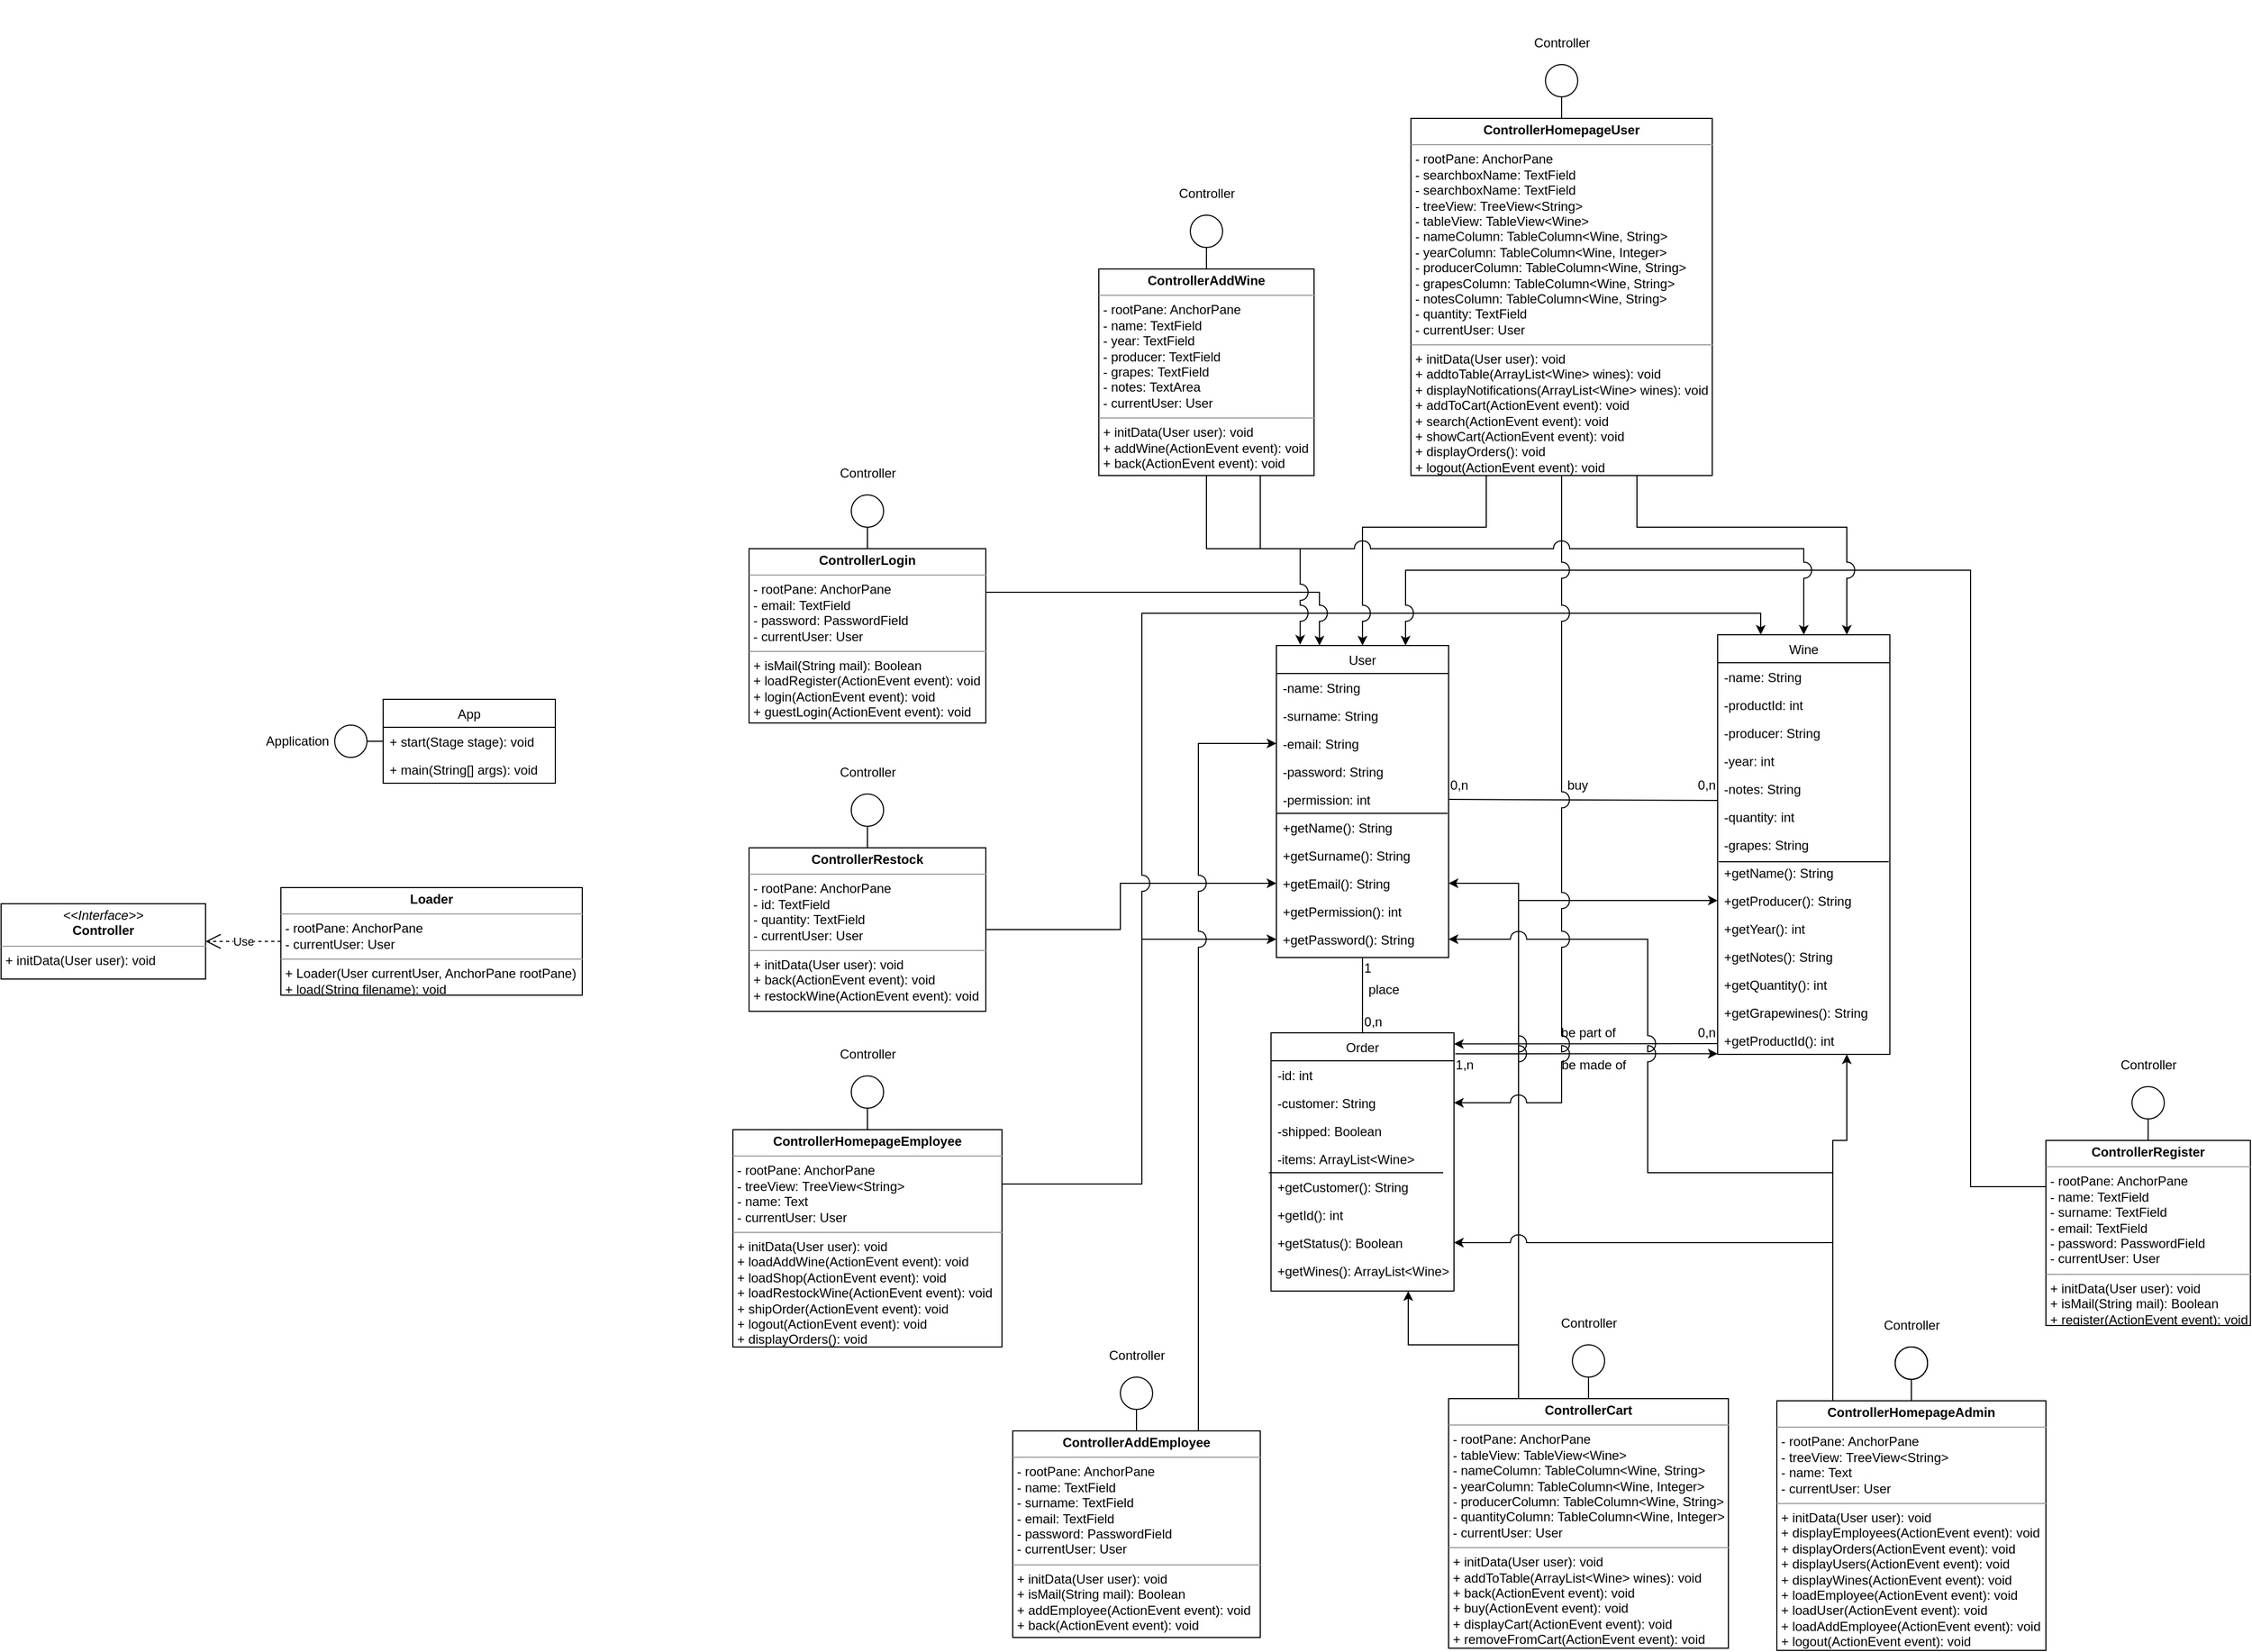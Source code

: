 <mxfile version="14.0.1" type="github">
  <diagram id="dejC8xX66NXGGqEdCbtm" name="Page-1">
    <mxGraphModel dx="2723" dy="3542" grid="1" gridSize="10" guides="1" tooltips="1" connect="1" arrows="1" fold="1" page="1" pageScale="1" pageWidth="850" pageHeight="1100" background="none" math="0" shadow="0">
      <root>
        <mxCell id="0" />
        <mxCell id="1" parent="0" />
        <mxCell id="jC_Wdxe36F_O-iLtIrg6-4" value="&lt;p style=&quot;margin: 0px ; margin-top: 4px ; text-align: center&quot;&gt;&lt;i&gt;&amp;lt;&amp;lt;Interface&amp;gt;&amp;gt;&lt;/i&gt;&lt;br&gt;&lt;b&gt;Controller&lt;/b&gt;&lt;/p&gt;&lt;hr size=&quot;1&quot;&gt;&lt;p style=&quot;margin: 0px ; margin-left: 4px&quot;&gt;+ initData&lt;span&gt;(User user): void&lt;/span&gt;&lt;/p&gt;" style="verticalAlign=top;align=left;overflow=fill;fontSize=12;fontFamily=Helvetica;html=1;" parent="1" vertex="1">
          <mxGeometry x="430" y="-1220" width="190" height="70" as="geometry" />
        </mxCell>
        <mxCell id="jC_Wdxe36F_O-iLtIrg6-29" value="&lt;p style=&quot;margin: 0px ; margin-top: 4px ; text-align: center&quot;&gt;&lt;b&gt;Loader&lt;/b&gt;&lt;/p&gt;&lt;hr size=&quot;1&quot;&gt;&lt;p style=&quot;margin: 0px ; margin-left: 4px&quot;&gt;- rootPane: AnchorPane&lt;/p&gt;&lt;p style=&quot;margin: 0px ; margin-left: 4px&quot;&gt;- currentUser: User&lt;/p&gt;&lt;hr size=&quot;1&quot;&gt;&lt;p style=&quot;margin: 0px ; margin-left: 4px&quot;&gt;+ Loader(User currentUser, AnchorPane rootPane)&lt;/p&gt;&lt;p style=&quot;margin: 0px ; margin-left: 4px&quot;&gt;+ load(String filename): void&lt;/p&gt;" style="verticalAlign=top;align=left;overflow=fill;fontSize=12;fontFamily=Helvetica;html=1;" parent="1" vertex="1">
          <mxGeometry x="690" y="-1235" width="280" height="100" as="geometry" />
        </mxCell>
        <mxCell id="BZukZKPMYofZ3oWbsd-u-14" value="Use" style="endArrow=open;endSize=12;dashed=1;html=1;entryX=1;entryY=0.5;entryDx=0;entryDy=0;exitX=0;exitY=0.5;exitDx=0;exitDy=0;" parent="1" source="jC_Wdxe36F_O-iLtIrg6-29" target="jC_Wdxe36F_O-iLtIrg6-4" edge="1">
          <mxGeometry width="160" relative="1" as="geometry">
            <mxPoint x="740" y="-480.42" as="sourcePoint" />
            <mxPoint x="900" y="-480.42" as="targetPoint" />
          </mxGeometry>
        </mxCell>
        <mxCell id="wKeTZpyMlNqquont4m5I-223" value="" style="group" parent="1" vertex="1" connectable="0">
          <mxGeometry x="2080" y="-838" width="250" height="312" as="geometry" />
        </mxCell>
        <mxCell id="wKeTZpyMlNqquont4m5I-213" value="&lt;p style=&quot;margin: 0px ; margin-top: 4px ; text-align: center&quot;&gt;&lt;b&gt;ControllerHomepageAdmin&lt;/b&gt;&lt;/p&gt;&lt;hr size=&quot;1&quot;&gt;&lt;p style=&quot;margin: 0px 0px 0px 4px&quot;&gt;- rootPane: AnchorPane&lt;/p&gt;&lt;p style=&quot;margin: 0px 0px 0px 4px&quot;&gt;- treeView: TreeView&amp;lt;String&amp;gt;&lt;/p&gt;&lt;p style=&quot;margin: 0px 0px 0px 4px&quot;&gt;- name: Text&lt;/p&gt;&lt;p style=&quot;margin: 0px 0px 0px 4px&quot;&gt;- currentUser: User&lt;/p&gt;&lt;hr size=&quot;1&quot;&gt;&lt;p style=&quot;margin: 0px ; margin-left: 4px&quot;&gt;+ initData(User user): void&lt;/p&gt;&lt;p style=&quot;margin: 0px ; margin-left: 4px&quot;&gt;+ displayEmployees(ActionEvent event): void&lt;/p&gt;&lt;p style=&quot;margin: 0px ; margin-left: 4px&quot;&gt;+ displayOrders(ActionEvent event): void&lt;/p&gt;&lt;p style=&quot;margin: 0px ; margin-left: 4px&quot;&gt;+ displayUsers(ActionEvent event): void&lt;/p&gt;&lt;p style=&quot;margin: 0px ; margin-left: 4px&quot;&gt;+ displayWines(ActionEvent event): void&lt;/p&gt;&lt;p style=&quot;margin: 0px ; margin-left: 4px&quot;&gt;+ loadEmployee(ActionEvent event): void&lt;/p&gt;&lt;p style=&quot;margin: 0px ; margin-left: 4px&quot;&gt;+ loadUser(ActionEvent event): void&lt;/p&gt;&lt;p style=&quot;margin: 0px ; margin-left: 4px&quot;&gt;+ loadAddEmployee(ActionEvent event): void&lt;/p&gt;&lt;p style=&quot;margin: 0px ; margin-left: 4px&quot;&gt;+ logout(ActionEvent event): void&lt;/p&gt;" style="verticalAlign=top;align=left;overflow=fill;fontSize=12;fontFamily=Helvetica;html=1;" parent="wKeTZpyMlNqquont4m5I-223" vertex="1">
          <mxGeometry y="80" width="250" height="232" as="geometry" />
        </mxCell>
        <mxCell id="wKeTZpyMlNqquont4m5I-222" value="" style="group" parent="wKeTZpyMlNqquont4m5I-223" vertex="1" connectable="0">
          <mxGeometry x="90" width="70" height="80" as="geometry" />
        </mxCell>
        <mxCell id="wKeTZpyMlNqquont4m5I-195" value="Controller" style="text;html=1;align=center;verticalAlign=middle;resizable=0;points=[];autosize=1;" parent="wKeTZpyMlNqquont4m5I-222" vertex="1">
          <mxGeometry width="70" height="20" as="geometry" />
        </mxCell>
        <mxCell id="wKeTZpyMlNqquont4m5I-159" value="" style="ellipse;fillColor=#ffffff;strokeColor=#000000;rotation=90;" parent="wKeTZpyMlNqquont4m5I-222" vertex="1">
          <mxGeometry x="20" y="30" width="30" height="30" as="geometry" />
        </mxCell>
        <mxCell id="wKeTZpyMlNqquont4m5I-216" value="" style="endArrow=none;html=1;entryX=0.5;entryY=0;entryDx=0;entryDy=0;" parent="wKeTZpyMlNqquont4m5I-222" edge="1">
          <mxGeometry x="36.71" y="-50" width="50" height="50" as="geometry">
            <mxPoint x="35.0" y="50" as="sourcePoint" />
            <mxPoint x="35.0" y="80" as="targetPoint" />
          </mxGeometry>
        </mxCell>
        <mxCell id="wKeTZpyMlNqquont4m5I-217" value="" style="ellipse;fillColor=#ffffff;strokeColor=#000000;rotation=90;" parent="wKeTZpyMlNqquont4m5I-222" vertex="1">
          <mxGeometry x="20" y="30" width="30" height="30" as="geometry" />
        </mxCell>
        <mxCell id="wKeTZpyMlNqquont4m5I-218" value="" style="endArrow=none;html=1;entryX=0.5;entryY=0;entryDx=0;entryDy=0;" parent="wKeTZpyMlNqquont4m5I-222" edge="1">
          <mxGeometry x="36.71" y="-50" width="50" height="50" as="geometry">
            <mxPoint x="35.0" y="50" as="sourcePoint" />
            <mxPoint x="35.0" y="80" as="targetPoint" />
          </mxGeometry>
        </mxCell>
        <mxCell id="wKeTZpyMlNqquont4m5I-219" value="" style="ellipse;fillColor=#ffffff;strokeColor=#000000;rotation=90;" parent="wKeTZpyMlNqquont4m5I-222" vertex="1">
          <mxGeometry x="20" y="30" width="30" height="30" as="geometry" />
        </mxCell>
        <mxCell id="wKeTZpyMlNqquont4m5I-220" value="" style="endArrow=none;html=1;entryX=0.5;entryY=0;entryDx=0;entryDy=0;" parent="wKeTZpyMlNqquont4m5I-222" edge="1">
          <mxGeometry x="36.71" y="-50" width="50" height="50" as="geometry">
            <mxPoint x="35.0" y="50" as="sourcePoint" />
            <mxPoint x="35.0" y="80" as="targetPoint" />
          </mxGeometry>
        </mxCell>
        <mxCell id="wKeTZpyMlNqquont4m5I-221" value="" style="ellipse;fillColor=#ffffff;strokeColor=#000000;rotation=90;" parent="wKeTZpyMlNqquont4m5I-222" vertex="1">
          <mxGeometry x="20" y="30" width="30" height="30" as="geometry" />
        </mxCell>
        <mxCell id="wKeTZpyMlNqquont4m5I-230" value="" style="group" parent="1" vertex="1" connectable="0">
          <mxGeometry x="1450" y="-1890" width="200" height="272" as="geometry" />
        </mxCell>
        <mxCell id="wKeTZpyMlNqquont4m5I-162" value="" style="group" parent="wKeTZpyMlNqquont4m5I-230" vertex="1" connectable="0">
          <mxGeometry y="30" width="200" height="242" as="geometry" />
        </mxCell>
        <mxCell id="jC_Wdxe36F_O-iLtIrg6-13" value="&lt;p style=&quot;margin: 0px ; margin-top: 4px ; text-align: center&quot;&gt;&lt;b&gt;ControllerAddWine&lt;/b&gt;&lt;/p&gt;&lt;hr size=&quot;1&quot;&gt;&lt;p style=&quot;margin: 0px ; margin-left: 4px&quot;&gt;- rootPane: AnchorPane&lt;/p&gt;&lt;p style=&quot;margin: 0px ; margin-left: 4px&quot;&gt;- name: TextField&lt;/p&gt;&lt;p style=&quot;margin: 0px ; margin-left: 4px&quot;&gt;- year: TextField&lt;/p&gt;&lt;p style=&quot;margin: 0px ; margin-left: 4px&quot;&gt;- producer: TextField&lt;/p&gt;&lt;p style=&quot;margin: 0px ; margin-left: 4px&quot;&gt;- grapes: TextField&lt;/p&gt;&lt;p style=&quot;margin: 0px ; margin-left: 4px&quot;&gt;- notes: TextArea&lt;/p&gt;&lt;p style=&quot;margin: 0px ; margin-left: 4px&quot;&gt;- currentUser: User&lt;/p&gt;&lt;hr size=&quot;1&quot;&gt;&lt;p style=&quot;margin: 0px ; margin-left: 4px&quot;&gt;+ initData(User user): void&lt;/p&gt;&lt;p style=&quot;margin: 0px ; margin-left: 4px&quot;&gt;+ addWine(ActionEvent event): void&lt;/p&gt;&lt;p style=&quot;margin: 0px ; margin-left: 4px&quot;&gt;+ back(ActionEvent event): void&lt;/p&gt;" style="verticalAlign=top;align=left;overflow=fill;fontSize=12;fontFamily=Helvetica;html=1;" parent="wKeTZpyMlNqquont4m5I-162" vertex="1">
          <mxGeometry y="50" width="200" height="192" as="geometry" />
        </mxCell>
        <mxCell id="wKeTZpyMlNqquont4m5I-224" value="" style="group" parent="wKeTZpyMlNqquont4m5I-162" vertex="1" connectable="0">
          <mxGeometry x="85" y="-1.776e-15" width="50" height="50" as="geometry" />
        </mxCell>
        <mxCell id="wKeTZpyMlNqquont4m5I-160" value="" style="endArrow=none;html=1;entryX=0.5;entryY=0;entryDx=0;entryDy=0;" parent="wKeTZpyMlNqquont4m5I-224" edge="1">
          <mxGeometry x="1.71" y="-70" width="50" height="50" as="geometry">
            <mxPoint x="15" y="30" as="sourcePoint" />
            <mxPoint x="15" y="50" as="targetPoint" />
          </mxGeometry>
        </mxCell>
        <mxCell id="wKeTZpyMlNqquont4m5I-161" value="" style="ellipse;fillColor=#ffffff;strokeColor=#000000;rotation=90;" parent="wKeTZpyMlNqquont4m5I-224" vertex="1">
          <mxGeometry y="1.776e-15" width="30" height="30" as="geometry" />
        </mxCell>
        <mxCell id="wKeTZpyMlNqquont4m5I-194" value="Controller" style="text;html=1;align=center;verticalAlign=middle;resizable=0;points=[];autosize=1;" parent="wKeTZpyMlNqquont4m5I-230" vertex="1">
          <mxGeometry x="65" width="70" height="20" as="geometry" />
        </mxCell>
        <mxCell id="wKeTZpyMlNqquont4m5I-243" value="" style="group" parent="1" vertex="1" connectable="0">
          <mxGeometry x="1370" y="-810" width="230" height="272" as="geometry" />
        </mxCell>
        <mxCell id="wKeTZpyMlNqquont4m5I-164" value="" style="group" parent="wKeTZpyMlNqquont4m5I-243" vertex="1" connectable="0">
          <mxGeometry y="30" width="230" height="242" as="geometry" />
        </mxCell>
        <mxCell id="jC_Wdxe36F_O-iLtIrg6-10" value="&lt;p style=&quot;margin: 0px ; margin-top: 4px ; text-align: center&quot;&gt;&lt;b&gt;ControllerAddEmployee&lt;/b&gt;&lt;/p&gt;&lt;hr size=&quot;1&quot;&gt;&lt;p style=&quot;margin: 0px ; margin-left: 4px&quot;&gt;- rootPane: AnchorPane&lt;/p&gt;&lt;p style=&quot;margin: 0px ; margin-left: 4px&quot;&gt;- name: TextField&lt;/p&gt;&lt;p style=&quot;margin: 0px ; margin-left: 4px&quot;&gt;- surname: TextField&lt;br&gt;&lt;/p&gt;&lt;p style=&quot;margin: 0px ; margin-left: 4px&quot;&gt;- email: TextField&lt;br&gt;&lt;/p&gt;&lt;p style=&quot;margin: 0px ; margin-left: 4px&quot;&gt;- password: PasswordField&lt;br&gt;&lt;/p&gt;&lt;p style=&quot;margin: 0px ; margin-left: 4px&quot;&gt;- currentUser: User&lt;/p&gt;&lt;hr size=&quot;1&quot;&gt;&lt;p style=&quot;margin: 0px ; margin-left: 4px&quot;&gt;+ initData(User user): void&lt;/p&gt;&lt;p style=&quot;margin: 0px ; margin-left: 4px&quot;&gt;+ isMail(String mail): Boolean&lt;/p&gt;&lt;p style=&quot;margin: 0px ; margin-left: 4px&quot;&gt;+ addEmployee(ActionEvent event): void&lt;/p&gt;&lt;p style=&quot;margin: 0px ; margin-left: 4px&quot;&gt;+ back(ActionEvent event): void&lt;/p&gt;&lt;p style=&quot;margin: 0px ; margin-left: 4px&quot;&gt;&lt;br&gt;&lt;/p&gt;&lt;p style=&quot;margin: 0px ; margin-left: 4px&quot;&gt;&lt;br&gt;&lt;/p&gt;" style="verticalAlign=top;align=left;overflow=fill;fontSize=12;fontFamily=Helvetica;html=1;" parent="wKeTZpyMlNqquont4m5I-164" vertex="1">
          <mxGeometry y="50" width="230" height="192" as="geometry" />
        </mxCell>
        <mxCell id="wKeTZpyMlNqquont4m5I-242" value="" style="group" parent="wKeTZpyMlNqquont4m5I-164" vertex="1" connectable="0">
          <mxGeometry x="100" y="-1.776e-15" width="30" height="30" as="geometry" />
        </mxCell>
        <mxCell id="wKeTZpyMlNqquont4m5I-142" value="" style="endArrow=none;html=1;entryX=0.5;entryY=0;entryDx=0;entryDy=0;" parent="wKeTZpyMlNqquont4m5I-242" target="jC_Wdxe36F_O-iLtIrg6-10" edge="1">
          <mxGeometry x="2" y="-67" width="50" height="50" as="geometry">
            <mxPoint x="15" y="23" as="sourcePoint" />
            <mxPoint x="13" y="48" as="targetPoint" />
          </mxGeometry>
        </mxCell>
        <mxCell id="wKeTZpyMlNqquont4m5I-146" value="" style="ellipse;fillColor=#ffffff;strokeColor=#000000;rotation=90;" parent="wKeTZpyMlNqquont4m5I-242" vertex="1">
          <mxGeometry y="1.776e-15" width="30" height="30" as="geometry" />
        </mxCell>
        <mxCell id="wKeTZpyMlNqquont4m5I-193" value="Controller" style="text;html=1;align=center;verticalAlign=middle;resizable=0;points=[];autosize=1;" parent="wKeTZpyMlNqquont4m5I-243" vertex="1">
          <mxGeometry x="80" width="70" height="20" as="geometry" />
        </mxCell>
        <mxCell id="wKeTZpyMlNqquont4m5I-244" value="" style="group" parent="1" vertex="1" connectable="0">
          <mxGeometry x="1820" y="-2060" width="280" height="442" as="geometry" />
        </mxCell>
        <mxCell id="wKeTZpyMlNqquont4m5I-258" value="" style="group" parent="wKeTZpyMlNqquont4m5I-244" vertex="1" connectable="0">
          <mxGeometry x="-80" y="30" width="280" height="412" as="geometry" />
        </mxCell>
        <mxCell id="wKeTZpyMlNqquont4m5I-249" value="&lt;p style=&quot;margin: 0px ; margin-top: 4px ; text-align: center&quot;&gt;&lt;b&gt;ControllerHomepageUser&lt;/b&gt;&lt;/p&gt;&lt;hr size=&quot;1&quot;&gt;&lt;p style=&quot;margin: 0px ; margin-left: 4px&quot;&gt;- rootPane: AnchorPane&lt;/p&gt;&lt;p style=&quot;margin: 0px ; margin-left: 4px&quot;&gt;- searchboxName: TextField&lt;/p&gt;&lt;p style=&quot;margin: 0px ; margin-left: 4px&quot;&gt;- searchboxName: TextField&lt;/p&gt;&lt;p style=&quot;margin: 0px ; margin-left: 4px&quot;&gt;- treeView: TreeView&amp;lt;String&amp;gt;&lt;/p&gt;&lt;p style=&quot;margin: 0px ; margin-left: 4px&quot;&gt;- tableView: TableView&amp;lt;Wine&amp;gt;&lt;/p&gt;&lt;p style=&quot;margin: 0px ; margin-left: 4px&quot;&gt;- nameColumn: TableColumn&amp;lt;Wine, String&amp;gt;&lt;/p&gt;&lt;p style=&quot;margin: 0px ; margin-left: 4px&quot;&gt;- yearColumn: TableColumn&amp;lt;Wine, Integer&amp;gt;&lt;/p&gt;&lt;p style=&quot;margin: 0px ; margin-left: 4px&quot;&gt;- producerColumn: TableColumn&amp;lt;Wine, String&amp;gt;&lt;/p&gt;&lt;p style=&quot;margin: 0px ; margin-left: 4px&quot;&gt;- grapesColumn: TableColumn&amp;lt;Wine, String&amp;gt;&lt;/p&gt;&lt;p style=&quot;margin: 0px ; margin-left: 4px&quot;&gt;- notesColumn: TableColumn&amp;lt;Wine, String&amp;gt;&lt;/p&gt;&lt;p style=&quot;margin: 0px ; margin-left: 4px&quot;&gt;- quantity: TextField&lt;/p&gt;&lt;p style=&quot;margin: 0px ; margin-left: 4px&quot;&gt;- currentUser: User&lt;/p&gt;&lt;hr size=&quot;1&quot;&gt;&lt;p style=&quot;margin: 0px ; margin-left: 4px&quot;&gt;+ initData(User user): void&lt;/p&gt;&lt;p style=&quot;margin: 0px ; margin-left: 4px&quot;&gt;+ addtoTable(ArrayList&amp;lt;Wine&amp;gt; wines): void&lt;/p&gt;&lt;p style=&quot;margin: 0px ; margin-left: 4px&quot;&gt;+ displayNotifications(ArrayList&amp;lt;Wine&amp;gt; wines): void&lt;/p&gt;&lt;p style=&quot;margin: 0px ; margin-left: 4px&quot;&gt;+ addToCart(ActionEvent event): void&lt;/p&gt;&lt;p style=&quot;margin: 0px ; margin-left: 4px&quot;&gt;+ search(ActionEvent event): void&lt;/p&gt;&lt;p style=&quot;margin: 0px ; margin-left: 4px&quot;&gt;+ showCart(ActionEvent event): void&lt;/p&gt;&lt;p style=&quot;margin: 0px ; margin-left: 4px&quot;&gt;+ displayOrders(): void&lt;/p&gt;&lt;p style=&quot;margin: 0px ; margin-left: 4px&quot;&gt;+ logout(ActionEvent event): void&lt;/p&gt;" style="verticalAlign=top;align=left;overflow=fill;fontSize=12;fontFamily=Helvetica;html=1;" parent="wKeTZpyMlNqquont4m5I-258" vertex="1">
          <mxGeometry y="80" width="280" height="332" as="geometry" />
        </mxCell>
        <mxCell id="wKeTZpyMlNqquont4m5I-250" value="" style="endArrow=none;html=1;entryX=0.5;entryY=0;entryDx=0;entryDy=0;" parent="wKeTZpyMlNqquont4m5I-258" edge="1">
          <mxGeometry x="117" y="-57" width="50" height="50" as="geometry">
            <mxPoint x="140" y="50" as="sourcePoint" />
            <mxPoint x="140" y="80" as="targetPoint" />
          </mxGeometry>
        </mxCell>
        <mxCell id="wKeTZpyMlNqquont4m5I-251" value="" style="ellipse;fillColor=#ffffff;strokeColor=#000000;rotation=90;" parent="wKeTZpyMlNqquont4m5I-258" vertex="1">
          <mxGeometry x="125" y="30" width="30" height="30" as="geometry" />
        </mxCell>
        <mxCell id="wKeTZpyMlNqquont4m5I-256" value="Controller" style="text;html=1;align=center;verticalAlign=middle;resizable=0;points=[];autosize=1;" parent="wKeTZpyMlNqquont4m5I-258" vertex="1">
          <mxGeometry x="105" width="70" height="20" as="geometry" />
        </mxCell>
        <mxCell id="wKeTZpyMlNqquont4m5I-260" value="" style="group" parent="1" vertex="1" connectable="0">
          <mxGeometry x="2330" y="-1080" width="190" height="252" as="geometry" />
        </mxCell>
        <mxCell id="wKeTZpyMlNqquont4m5I-179" value="" style="group" parent="wKeTZpyMlNqquont4m5I-260" vertex="1" connectable="0">
          <mxGeometry y="30" width="190" height="222" as="geometry" />
        </mxCell>
        <mxCell id="jC_Wdxe36F_O-iLtIrg6-20" value="&lt;p style=&quot;margin: 0px ; margin-top: 4px ; text-align: center&quot;&gt;&lt;b&gt;ControllerRegister&lt;/b&gt;&lt;/p&gt;&lt;hr size=&quot;1&quot;&gt;&lt;p style=&quot;margin: 0px ; margin-left: 4px&quot;&gt;- rootPane: AnchorPane&lt;/p&gt;&lt;p style=&quot;margin: 0px 0px 0px 4px&quot;&gt;- name: TextField&lt;/p&gt;&lt;p style=&quot;margin: 0px 0px 0px 4px&quot;&gt;- surname: TextField&lt;br&gt;&lt;/p&gt;&lt;p style=&quot;margin: 0px 0px 0px 4px&quot;&gt;- email: TextField&lt;br&gt;&lt;/p&gt;&lt;p style=&quot;margin: 0px 0px 0px 4px&quot;&gt;- password: PasswordField&lt;/p&gt;&lt;p style=&quot;margin: 0px ; margin-left: 4px&quot;&gt;- currentUser: User&lt;/p&gt;&lt;hr size=&quot;1&quot;&gt;&lt;p style=&quot;margin: 0px ; margin-left: 4px&quot;&gt;+ initData(User user): void&lt;/p&gt;&lt;p style=&quot;margin: 0px ; margin-left: 4px&quot;&gt;+ isMail(String mail): Boolean&lt;/p&gt;&lt;p style=&quot;margin: 0px ; margin-left: 4px&quot;&gt;+ register(ActionEvent event): void&lt;/p&gt;" style="verticalAlign=top;align=left;overflow=fill;fontSize=12;fontFamily=Helvetica;html=1;" parent="wKeTZpyMlNqquont4m5I-179" vertex="1">
          <mxGeometry y="50" width="190" height="172" as="geometry" />
        </mxCell>
        <mxCell id="wKeTZpyMlNqquont4m5I-149" value="" style="endArrow=none;html=1;entryX=0.5;entryY=0;entryDx=0;entryDy=0;" parent="wKeTZpyMlNqquont4m5I-179" target="jC_Wdxe36F_O-iLtIrg6-20" edge="1">
          <mxGeometry x="77" y="-80" width="50" height="50" as="geometry">
            <mxPoint x="95" y="30" as="sourcePoint" />
            <mxPoint x="90" y="37" as="targetPoint" />
          </mxGeometry>
        </mxCell>
        <mxCell id="wKeTZpyMlNqquont4m5I-150" value="" style="ellipse;fillColor=#ffffff;strokeColor=#000000;rotation=90;" parent="wKeTZpyMlNqquont4m5I-179" vertex="1">
          <mxGeometry x="80" width="30" height="30" as="geometry" />
        </mxCell>
        <mxCell id="wKeTZpyMlNqquont4m5I-190" value="Controller" style="text;html=1;align=center;verticalAlign=middle;resizable=0;points=[];autosize=1;" parent="wKeTZpyMlNqquont4m5I-260" vertex="1">
          <mxGeometry x="60" width="70" height="20" as="geometry" />
        </mxCell>
        <mxCell id="wKeTZpyMlNqquont4m5I-261" value="" style="group" parent="1" vertex="1" connectable="0">
          <mxGeometry x="1125" y="-1630" width="220" height="242" as="geometry" />
        </mxCell>
        <mxCell id="wKeTZpyMlNqquont4m5I-180" value="" style="group" parent="wKeTZpyMlNqquont4m5I-261" vertex="1" connectable="0">
          <mxGeometry y="30" width="220" height="212" as="geometry" />
        </mxCell>
        <mxCell id="jC_Wdxe36F_O-iLtIrg6-19" value="&lt;p style=&quot;margin: 0px ; margin-top: 4px ; text-align: center&quot;&gt;&lt;b&gt;ControllerLogin&lt;/b&gt;&lt;/p&gt;&lt;hr size=&quot;1&quot;&gt;&lt;p style=&quot;margin: 0px ; margin-left: 4px&quot;&gt;- rootPane: AnchorPane&lt;/p&gt;&lt;p style=&quot;margin: 0px ; margin-left: 4px&quot;&gt;- email: TextField&lt;/p&gt;&lt;p style=&quot;margin: 0px ; margin-left: 4px&quot;&gt;- password: PasswordField&lt;/p&gt;&lt;p style=&quot;margin: 0px ; margin-left: 4px&quot;&gt;- currentUser: User&lt;/p&gt;&lt;hr size=&quot;1&quot;&gt;&lt;p style=&quot;margin: 0px ; margin-left: 4px&quot;&gt;+ isMail(String mail): Boolean&lt;/p&gt;&lt;p style=&quot;margin: 0px ; margin-left: 4px&quot;&gt;+ loadRegister(ActionEvent event): void&lt;/p&gt;&lt;p style=&quot;margin: 0px ; margin-left: 4px&quot;&gt;+ login(ActionEvent event): void&lt;/p&gt;&lt;p style=&quot;margin: 0px ; margin-left: 4px&quot;&gt;+ guestLogin(ActionEvent event): void&lt;/p&gt;" style="verticalAlign=top;align=left;overflow=fill;fontSize=12;fontFamily=Helvetica;html=1;" parent="wKeTZpyMlNqquont4m5I-180" vertex="1">
          <mxGeometry y="50" width="220" height="162" as="geometry" />
        </mxCell>
        <mxCell id="wKeTZpyMlNqquont4m5I-151" value="" style="endArrow=none;html=1;entryX=0.5;entryY=0;entryDx=0;entryDy=0;" parent="wKeTZpyMlNqquont4m5I-180" target="jC_Wdxe36F_O-iLtIrg6-19" edge="1">
          <mxGeometry x="72" y="-90" width="50" height="50" as="geometry">
            <mxPoint x="110" y="30" as="sourcePoint" />
            <mxPoint x="90" y="40" as="targetPoint" />
          </mxGeometry>
        </mxCell>
        <mxCell id="wKeTZpyMlNqquont4m5I-152" value="" style="ellipse;fillColor=#ffffff;strokeColor=#000000;rotation=90;" parent="wKeTZpyMlNqquont4m5I-180" vertex="1">
          <mxGeometry x="95" width="30" height="30" as="geometry" />
        </mxCell>
        <mxCell id="wKeTZpyMlNqquont4m5I-191" value="Controller" style="text;html=1;align=center;verticalAlign=middle;resizable=0;points=[];autosize=1;" parent="wKeTZpyMlNqquont4m5I-261" vertex="1">
          <mxGeometry x="75" width="70" height="20" as="geometry" />
        </mxCell>
        <mxCell id="wKeTZpyMlNqquont4m5I-266" value="" style="group" parent="1" vertex="1" connectable="0">
          <mxGeometry x="1125" y="-1352" width="220" height="232" as="geometry" />
        </mxCell>
        <mxCell id="wKeTZpyMlNqquont4m5I-187" value="" style="group" parent="wKeTZpyMlNqquont4m5I-266" vertex="1" connectable="0">
          <mxGeometry y="30" width="220" height="202" as="geometry" />
        </mxCell>
        <mxCell id="jC_Wdxe36F_O-iLtIrg6-21" value="&lt;p style=&quot;margin: 0px ; margin-top: 4px ; text-align: center&quot;&gt;&lt;b&gt;ControllerRestock&lt;/b&gt;&lt;/p&gt;&lt;hr size=&quot;1&quot;&gt;&lt;p style=&quot;margin: 0px ; margin-left: 4px&quot;&gt;- rootPane: AnchorPane&lt;/p&gt;&lt;p style=&quot;margin: 0px ; margin-left: 4px&quot;&gt;- id: TextField&lt;/p&gt;&lt;p style=&quot;margin: 0px ; margin-left: 4px&quot;&gt;- quantity: TextField&lt;/p&gt;&lt;p style=&quot;margin: 0px ; margin-left: 4px&quot;&gt;- currentUser: User&lt;/p&gt;&lt;hr size=&quot;1&quot;&gt;&lt;p style=&quot;margin: 0px ; margin-left: 4px&quot;&gt;+ initData(User user): void&lt;/p&gt;&lt;p style=&quot;margin: 0px ; margin-left: 4px&quot;&gt;+ back(ActionEvent event): void&lt;/p&gt;&lt;p style=&quot;margin: 0px ; margin-left: 4px&quot;&gt;+ restockWine(ActionEvent event): void&lt;/p&gt;" style="verticalAlign=top;align=left;overflow=fill;fontSize=12;fontFamily=Helvetica;html=1;" parent="wKeTZpyMlNqquont4m5I-187" vertex="1">
          <mxGeometry y="50" width="220" height="152" as="geometry" />
        </mxCell>
        <mxCell id="wKeTZpyMlNqquont4m5I-155" value="" style="endArrow=none;html=1;entryX=0.5;entryY=0;entryDx=0;entryDy=0;" parent="wKeTZpyMlNqquont4m5I-187" target="jC_Wdxe36F_O-iLtIrg6-21" edge="1">
          <mxGeometry x="77" y="-110" width="50" height="50" as="geometry">
            <mxPoint x="110" y="30" as="sourcePoint" />
            <mxPoint x="110" y="40" as="targetPoint" />
          </mxGeometry>
        </mxCell>
        <mxCell id="wKeTZpyMlNqquont4m5I-156" value="" style="ellipse;fillColor=#ffffff;strokeColor=#000000;rotation=90;" parent="wKeTZpyMlNqquont4m5I-187" vertex="1">
          <mxGeometry x="95" width="30" height="30" as="geometry" />
        </mxCell>
        <mxCell id="wKeTZpyMlNqquont4m5I-263" value="Controller" style="text;html=1;align=center;verticalAlign=middle;resizable=0;points=[];autosize=1;" parent="wKeTZpyMlNqquont4m5I-266" vertex="1">
          <mxGeometry x="75" width="70" height="20" as="geometry" />
        </mxCell>
        <mxCell id="wKeTZpyMlNqquont4m5I-267" value="" style="group" parent="1" vertex="1" connectable="0">
          <mxGeometry x="1110" y="-1090" width="250" height="282" as="geometry" />
        </mxCell>
        <mxCell id="wKeTZpyMlNqquont4m5I-183" value="" style="group" parent="wKeTZpyMlNqquont4m5I-267" vertex="1" connectable="0">
          <mxGeometry y="30" width="250" height="252" as="geometry" />
        </mxCell>
        <mxCell id="jC_Wdxe36F_O-iLtIrg6-15" value="&lt;p style=&quot;margin: 0px ; margin-top: 4px ; text-align: center&quot;&gt;&lt;b&gt;ControllerHomepageEmployee&lt;/b&gt;&lt;/p&gt;&lt;hr size=&quot;1&quot;&gt;&lt;p style=&quot;margin: 0px ; margin-left: 4px&quot;&gt;- rootPane: AnchorPane&lt;/p&gt;&lt;p style=&quot;margin: 0px ; margin-left: 4px&quot;&gt;- treeView: TreeView&amp;lt;String&amp;gt;&lt;/p&gt;&lt;p style=&quot;margin: 0px ; margin-left: 4px&quot;&gt;- name: Text&lt;/p&gt;&lt;p style=&quot;margin: 0px ; margin-left: 4px&quot;&gt;- currentUser: User&lt;/p&gt;&lt;hr size=&quot;1&quot;&gt;&lt;p style=&quot;margin: 0px ; margin-left: 4px&quot;&gt;+ initData(User user): void&lt;/p&gt;&lt;p style=&quot;margin: 0px ; margin-left: 4px&quot;&gt;+ loadAddWine(ActionEvent event): void&lt;/p&gt;&lt;p style=&quot;margin: 0px ; margin-left: 4px&quot;&gt;+ loadShop(ActionEvent event): void&lt;/p&gt;&lt;p style=&quot;margin: 0px ; margin-left: 4px&quot;&gt;+ loadRestockWine(ActionEvent event): void&lt;/p&gt;&lt;p style=&quot;margin: 0px ; margin-left: 4px&quot;&gt;+ shipOrder(ActionEvent event): void&lt;/p&gt;&lt;p style=&quot;margin: 0px ; margin-left: 4px&quot;&gt;+ logout(ActionEvent event): void&lt;/p&gt;&lt;p style=&quot;margin: 0px ; margin-left: 4px&quot;&gt;+ displayOrders(): void&lt;/p&gt;&lt;p style=&quot;margin: 0px ; margin-left: 4px&quot;&gt;&lt;br&gt;&lt;/p&gt;" style="verticalAlign=top;align=left;overflow=fill;fontSize=12;fontFamily=Helvetica;html=1;" parent="wKeTZpyMlNqquont4m5I-183" vertex="1">
          <mxGeometry y="50" width="250" height="202" as="geometry" />
        </mxCell>
        <mxCell id="wKeTZpyMlNqquont4m5I-181" value="" style="endArrow=none;html=1;entryX=0.5;entryY=0;entryDx=0;entryDy=0;" parent="wKeTZpyMlNqquont4m5I-183" edge="1">
          <mxGeometry x="92" y="-100" width="50" height="50" as="geometry">
            <mxPoint x="125" y="30" as="sourcePoint" />
            <mxPoint x="125" y="50" as="targetPoint" />
          </mxGeometry>
        </mxCell>
        <mxCell id="wKeTZpyMlNqquont4m5I-182" value="" style="ellipse;fillColor=#ffffff;strokeColor=#000000;rotation=90;" parent="wKeTZpyMlNqquont4m5I-183" vertex="1">
          <mxGeometry x="110" width="30" height="30" as="geometry" />
        </mxCell>
        <mxCell id="wKeTZpyMlNqquont4m5I-262" value="Controller" style="text;html=1;align=center;verticalAlign=middle;resizable=0;points=[];autosize=1;" parent="wKeTZpyMlNqquont4m5I-267" vertex="1">
          <mxGeometry x="90" width="70" height="20" as="geometry" />
        </mxCell>
        <mxCell id="wKeTZpyMlNqquont4m5I-269" value="" style="group" parent="1" vertex="1" connectable="0">
          <mxGeometry x="670" y="-1410" width="275" height="78" as="geometry" />
        </mxCell>
        <mxCell id="wKeTZpyMlNqquont4m5I-122" value="" style="endArrow=none;html=1;exitX=1;exitY=0.5;exitDx=0;exitDy=0;exitPerimeter=0;entryX=0;entryY=0.5;entryDx=0;entryDy=0;" parent="wKeTZpyMlNqquont4m5I-269" edge="1">
          <mxGeometry width="50" height="50" as="geometry">
            <mxPoint x="90" y="39" as="sourcePoint" />
            <mxPoint x="115" y="39" as="targetPoint" />
          </mxGeometry>
        </mxCell>
        <mxCell id="wKeTZpyMlNqquont4m5I-130" value="" style="group" parent="wKeTZpyMlNqquont4m5I-269" vertex="1" connectable="0">
          <mxGeometry width="275" height="78" as="geometry" />
        </mxCell>
        <mxCell id="jC_Wdxe36F_O-iLtIrg6-5" value="App" style="swimlane;fontStyle=0;childLayout=stackLayout;horizontal=1;startSize=26;fillColor=none;horizontalStack=0;resizeParent=1;resizeParentMax=0;resizeLast=0;collapsible=1;marginBottom=0;" parent="wKeTZpyMlNqquont4m5I-130" vertex="1">
          <mxGeometry x="115" width="160" height="78" as="geometry">
            <mxRectangle x="60" y="-960" width="50" height="26" as="alternateBounds" />
          </mxGeometry>
        </mxCell>
        <mxCell id="jC_Wdxe36F_O-iLtIrg6-7" value="+ start(Stage stage): void" style="text;strokeColor=none;fillColor=none;align=left;verticalAlign=top;spacingLeft=4;spacingRight=4;overflow=hidden;rotatable=0;points=[[0,0.5],[1,0.5]];portConstraint=eastwest;" parent="jC_Wdxe36F_O-iLtIrg6-5" vertex="1">
          <mxGeometry y="26" width="160" height="26" as="geometry" />
        </mxCell>
        <mxCell id="jC_Wdxe36F_O-iLtIrg6-8" value="+ main(String[] args): void" style="text;strokeColor=none;fillColor=none;align=left;verticalAlign=top;spacingLeft=4;spacingRight=4;overflow=hidden;rotatable=0;points=[[0,0.5],[1,0.5]];portConstraint=eastwest;" parent="jC_Wdxe36F_O-iLtIrg6-5" vertex="1">
          <mxGeometry y="52" width="160" height="26" as="geometry" />
        </mxCell>
        <mxCell id="wKeTZpyMlNqquont4m5I-7" value="Application" style="text;html=1;align=center;verticalAlign=middle;resizable=0;points=[];autosize=1;" parent="wKeTZpyMlNqquont4m5I-130" vertex="1">
          <mxGeometry y="29" width="70" height="20" as="geometry" />
        </mxCell>
        <mxCell id="wKeTZpyMlNqquont4m5I-123" value="" style="ellipse;fillColor=#ffffff;strokeColor=#000000;" parent="wKeTZpyMlNqquont4m5I-130" vertex="1">
          <mxGeometry x="70" y="24" width="30" height="30" as="geometry" />
        </mxCell>
        <mxCell id="wKeTZpyMlNqquont4m5I-272" style="edgeStyle=orthogonalEdgeStyle;rounded=0;orthogonalLoop=1;jettySize=auto;html=1;exitX=1;exitY=0.5;exitDx=0;exitDy=0;entryX=0;entryY=0.5;entryDx=0;entryDy=0;" parent="1" source="jC_Wdxe36F_O-iLtIrg6-21" target="wKeTZpyMlNqquont4m5I-98" edge="1">
          <mxGeometry relative="1" as="geometry">
            <Array as="points">
              <mxPoint x="1470" y="-1196" />
              <mxPoint x="1470" y="-1239" />
            </Array>
          </mxGeometry>
        </mxCell>
        <mxCell id="wKeTZpyMlNqquont4m5I-273" style="edgeStyle=orthogonalEdgeStyle;rounded=0;orthogonalLoop=1;jettySize=auto;html=1;exitX=1;exitY=0.25;exitDx=0;exitDy=0;entryX=0;entryY=0.5;entryDx=0;entryDy=0;" parent="1" source="jC_Wdxe36F_O-iLtIrg6-15" target="wKeTZpyMlNqquont4m5I-100" edge="1">
          <mxGeometry relative="1" as="geometry">
            <Array as="points">
              <mxPoint x="1490" y="-959" />
              <mxPoint x="1490" y="-1187" />
            </Array>
          </mxGeometry>
        </mxCell>
        <mxCell id="wKeTZpyMlNqquont4m5I-63" value="Order" style="swimlane;fontStyle=0;align=center;verticalAlign=top;childLayout=stackLayout;horizontal=1;startSize=26;horizontalStack=0;resizeParent=1;resizeLast=0;collapsible=1;marginBottom=0;rounded=0;shadow=0;strokeWidth=1;" parent="1" vertex="1">
          <mxGeometry x="1610" y="-1100" width="170" height="240" as="geometry">
            <mxRectangle x="130" y="380" width="160" height="26" as="alternateBounds" />
          </mxGeometry>
        </mxCell>
        <mxCell id="wKeTZpyMlNqquont4m5I-64" value="-id: int" style="text;align=left;verticalAlign=top;spacingLeft=4;spacingRight=4;overflow=hidden;rotatable=0;points=[[0,0.5],[1,0.5]];portConstraint=eastwest;" parent="wKeTZpyMlNqquont4m5I-63" vertex="1">
          <mxGeometry y="26" width="170" height="26" as="geometry" />
        </mxCell>
        <mxCell id="wKeTZpyMlNqquont4m5I-65" value="-customer: String" style="text;align=left;verticalAlign=top;spacingLeft=4;spacingRight=4;overflow=hidden;rotatable=0;points=[[0,0.5],[1,0.5]];portConstraint=eastwest;rounded=0;shadow=0;html=0;" parent="wKeTZpyMlNqquont4m5I-63" vertex="1">
          <mxGeometry y="52" width="170" height="26" as="geometry" />
        </mxCell>
        <mxCell id="wKeTZpyMlNqquont4m5I-66" value="-shipped: Boolean" style="text;align=left;verticalAlign=top;spacingLeft=4;spacingRight=4;overflow=hidden;rotatable=0;points=[[0,0.5],[1,0.5]];portConstraint=eastwest;rounded=0;shadow=0;html=0;" parent="wKeTZpyMlNqquont4m5I-63" vertex="1">
          <mxGeometry y="78" width="170" height="26" as="geometry" />
        </mxCell>
        <mxCell id="wKeTZpyMlNqquont4m5I-67" value="-items: ArrayList&lt;Wine&gt;" style="text;align=left;verticalAlign=top;spacingLeft=4;spacingRight=4;overflow=hidden;rotatable=0;points=[[0,0.5],[1,0.5]];portConstraint=eastwest;rounded=0;shadow=0;html=0;" parent="wKeTZpyMlNqquont4m5I-63" vertex="1">
          <mxGeometry y="104" width="170" height="26" as="geometry" />
        </mxCell>
        <mxCell id="wKeTZpyMlNqquont4m5I-68" value="" style="endArrow=none;html=1;" parent="wKeTZpyMlNqquont4m5I-63" edge="1">
          <mxGeometry width="50" height="50" relative="1" as="geometry">
            <mxPoint x="-2" y="130" as="sourcePoint" />
            <mxPoint x="160" y="130" as="targetPoint" />
          </mxGeometry>
        </mxCell>
        <mxCell id="wKeTZpyMlNqquont4m5I-69" value="+getCustomer(): String" style="text;align=left;verticalAlign=top;spacingLeft=4;spacingRight=4;overflow=hidden;rotatable=0;points=[[0,0.5],[1,0.5]];portConstraint=eastwest;rounded=0;shadow=0;html=0;" parent="wKeTZpyMlNqquont4m5I-63" vertex="1">
          <mxGeometry y="130" width="170" height="26" as="geometry" />
        </mxCell>
        <mxCell id="wKeTZpyMlNqquont4m5I-70" value="+getId(): int" style="text;align=left;verticalAlign=top;spacingLeft=4;spacingRight=4;overflow=hidden;rotatable=0;points=[[0,0.5],[1,0.5]];portConstraint=eastwest;rounded=0;shadow=0;html=0;" parent="wKeTZpyMlNqquont4m5I-63" vertex="1">
          <mxGeometry y="156" width="170" height="26" as="geometry" />
        </mxCell>
        <mxCell id="wKeTZpyMlNqquont4m5I-71" value="+getStatus(): Boolean" style="text;align=left;verticalAlign=top;spacingLeft=4;spacingRight=4;overflow=hidden;rotatable=0;points=[[0,0.5],[1,0.5]];portConstraint=eastwest;rounded=0;shadow=0;html=0;" parent="wKeTZpyMlNqquont4m5I-63" vertex="1">
          <mxGeometry y="182" width="170" height="26" as="geometry" />
        </mxCell>
        <mxCell id="wKeTZpyMlNqquont4m5I-72" value="+getWines(): ArrayList&lt;Wine&gt;" style="text;align=left;verticalAlign=top;spacingLeft=4;spacingRight=4;overflow=hidden;rotatable=0;points=[[0,0.5],[1,0.5]];portConstraint=eastwest;rounded=0;shadow=0;html=0;" parent="wKeTZpyMlNqquont4m5I-63" vertex="1">
          <mxGeometry y="208" width="170" height="26" as="geometry" />
        </mxCell>
        <mxCell id="wKeTZpyMlNqquont4m5I-73" value="Wine" style="swimlane;fontStyle=0;align=center;verticalAlign=top;childLayout=stackLayout;horizontal=1;startSize=26;horizontalStack=0;resizeParent=1;resizeLast=0;collapsible=1;marginBottom=0;rounded=0;shadow=0;strokeWidth=1;" parent="1" vertex="1">
          <mxGeometry x="2025" y="-1470" width="160" height="390" as="geometry">
            <mxRectangle x="550" y="140" width="160" height="26" as="alternateBounds" />
          </mxGeometry>
        </mxCell>
        <mxCell id="wKeTZpyMlNqquont4m5I-74" value="-name: String" style="text;align=left;verticalAlign=top;spacingLeft=4;spacingRight=4;overflow=hidden;rotatable=0;points=[[0,0.5],[1,0.5]];portConstraint=eastwest;" parent="wKeTZpyMlNqquont4m5I-73" vertex="1">
          <mxGeometry y="26" width="160" height="26" as="geometry" />
        </mxCell>
        <mxCell id="wKeTZpyMlNqquont4m5I-75" value="-productId: int" style="text;align=left;verticalAlign=top;spacingLeft=4;spacingRight=4;overflow=hidden;rotatable=0;points=[[0,0.5],[1,0.5]];portConstraint=eastwest;rounded=0;shadow=0;html=0;" parent="wKeTZpyMlNqquont4m5I-73" vertex="1">
          <mxGeometry y="52" width="160" height="26" as="geometry" />
        </mxCell>
        <mxCell id="wKeTZpyMlNqquont4m5I-76" value="-producer: String" style="text;align=left;verticalAlign=top;spacingLeft=4;spacingRight=4;overflow=hidden;rotatable=0;points=[[0,0.5],[1,0.5]];portConstraint=eastwest;rounded=0;shadow=0;html=0;" parent="wKeTZpyMlNqquont4m5I-73" vertex="1">
          <mxGeometry y="78" width="160" height="26" as="geometry" />
        </mxCell>
        <mxCell id="wKeTZpyMlNqquont4m5I-77" value="-year: int" style="text;align=left;verticalAlign=top;spacingLeft=4;spacingRight=4;overflow=hidden;rotatable=0;points=[[0,0.5],[1,0.5]];portConstraint=eastwest;rounded=0;shadow=0;html=0;" parent="wKeTZpyMlNqquont4m5I-73" vertex="1">
          <mxGeometry y="104" width="160" height="26" as="geometry" />
        </mxCell>
        <mxCell id="wKeTZpyMlNqquont4m5I-78" value="-notes: String" style="text;align=left;verticalAlign=top;spacingLeft=4;spacingRight=4;overflow=hidden;rotatable=0;points=[[0,0.5],[1,0.5]];portConstraint=eastwest;rounded=0;shadow=0;html=0;" parent="wKeTZpyMlNqquont4m5I-73" vertex="1">
          <mxGeometry y="130" width="160" height="26" as="geometry" />
        </mxCell>
        <mxCell id="wKeTZpyMlNqquont4m5I-79" value="-quantity: int" style="text;align=left;verticalAlign=top;spacingLeft=4;spacingRight=4;overflow=hidden;rotatable=0;points=[[0,0.5],[1,0.5]];portConstraint=eastwest;rounded=0;shadow=0;html=0;" parent="wKeTZpyMlNqquont4m5I-73" vertex="1">
          <mxGeometry y="156" width="160" height="26" as="geometry" />
        </mxCell>
        <mxCell id="wKeTZpyMlNqquont4m5I-80" value="-grapes: String" style="text;align=left;verticalAlign=top;spacingLeft=4;spacingRight=4;overflow=hidden;rotatable=0;points=[[0,0.5],[1,0.5]];portConstraint=eastwest;rounded=0;shadow=0;html=0;" parent="wKeTZpyMlNqquont4m5I-73" vertex="1">
          <mxGeometry y="182" width="160" height="26" as="geometry" />
        </mxCell>
        <mxCell id="wKeTZpyMlNqquont4m5I-81" value="" style="endArrow=none;html=1;" parent="wKeTZpyMlNqquont4m5I-73" edge="1">
          <mxGeometry width="50" height="50" relative="1" as="geometry">
            <mxPoint x="1" y="211" as="sourcePoint" />
            <mxPoint x="159" y="211" as="targetPoint" />
          </mxGeometry>
        </mxCell>
        <mxCell id="wKeTZpyMlNqquont4m5I-82" value="+getName(): String" style="text;align=left;verticalAlign=top;spacingLeft=4;spacingRight=4;overflow=hidden;rotatable=0;points=[[0,0.5],[1,0.5]];portConstraint=eastwest;rounded=0;shadow=0;html=0;" parent="wKeTZpyMlNqquont4m5I-73" vertex="1">
          <mxGeometry y="208" width="160" height="26" as="geometry" />
        </mxCell>
        <mxCell id="wKeTZpyMlNqquont4m5I-83" value="+getProducer(): String" style="text;align=left;verticalAlign=top;spacingLeft=4;spacingRight=4;overflow=hidden;rotatable=0;points=[[0,0.5],[1,0.5]];portConstraint=eastwest;rounded=0;shadow=0;html=0;" parent="wKeTZpyMlNqquont4m5I-73" vertex="1">
          <mxGeometry y="234" width="160" height="26" as="geometry" />
        </mxCell>
        <mxCell id="wKeTZpyMlNqquont4m5I-84" value="+getYear(): int" style="text;align=left;verticalAlign=top;spacingLeft=4;spacingRight=4;overflow=hidden;rotatable=0;points=[[0,0.5],[1,0.5]];portConstraint=eastwest;rounded=0;shadow=0;html=0;" parent="wKeTZpyMlNqquont4m5I-73" vertex="1">
          <mxGeometry y="260" width="160" height="26" as="geometry" />
        </mxCell>
        <mxCell id="wKeTZpyMlNqquont4m5I-85" value="+getNotes(): String" style="text;align=left;verticalAlign=top;spacingLeft=4;spacingRight=4;overflow=hidden;rotatable=0;points=[[0,0.5],[1,0.5]];portConstraint=eastwest;rounded=0;shadow=0;html=0;" parent="wKeTZpyMlNqquont4m5I-73" vertex="1">
          <mxGeometry y="286" width="160" height="26" as="geometry" />
        </mxCell>
        <mxCell id="wKeTZpyMlNqquont4m5I-86" value="+getQuantity(): int" style="text;align=left;verticalAlign=top;spacingLeft=4;spacingRight=4;overflow=hidden;rotatable=0;points=[[0,0.5],[1,0.5]];portConstraint=eastwest;rounded=0;shadow=0;html=0;" parent="wKeTZpyMlNqquont4m5I-73" vertex="1">
          <mxGeometry y="312" width="160" height="26" as="geometry" />
        </mxCell>
        <mxCell id="wKeTZpyMlNqquont4m5I-87" value="+getGrapewines(): String" style="text;align=left;verticalAlign=top;spacingLeft=4;spacingRight=4;overflow=hidden;rotatable=0;points=[[0,0.5],[1,0.5]];portConstraint=eastwest;rounded=0;shadow=0;html=0;" parent="wKeTZpyMlNqquont4m5I-73" vertex="1">
          <mxGeometry y="338" width="160" height="26" as="geometry" />
        </mxCell>
        <mxCell id="wKeTZpyMlNqquont4m5I-88" value="+getProductId(): int" style="text;align=left;verticalAlign=top;spacingLeft=4;spacingRight=4;overflow=hidden;rotatable=0;points=[[0,0.5],[1,0.5]];portConstraint=eastwest;rounded=0;shadow=0;html=0;" parent="wKeTZpyMlNqquont4m5I-73" vertex="1">
          <mxGeometry y="364" width="160" height="26" as="geometry" />
        </mxCell>
        <mxCell id="wKeTZpyMlNqquont4m5I-89" value="User" style="swimlane;fontStyle=0;align=center;verticalAlign=top;childLayout=stackLayout;horizontal=1;startSize=26;horizontalStack=0;resizeParent=1;resizeLast=0;collapsible=1;marginBottom=0;rounded=0;shadow=0;strokeWidth=1;" parent="1" vertex="1">
          <mxGeometry x="1615" y="-1460" width="160" height="290" as="geometry">
            <mxRectangle x="550" y="140" width="160" height="26" as="alternateBounds" />
          </mxGeometry>
        </mxCell>
        <mxCell id="wKeTZpyMlNqquont4m5I-90" value="-name: String" style="text;align=left;verticalAlign=top;spacingLeft=4;spacingRight=4;overflow=hidden;rotatable=0;points=[[0,0.5],[1,0.5]];portConstraint=eastwest;" parent="wKeTZpyMlNqquont4m5I-89" vertex="1">
          <mxGeometry y="26" width="160" height="26" as="geometry" />
        </mxCell>
        <mxCell id="wKeTZpyMlNqquont4m5I-91" value="-surname: String" style="text;align=left;verticalAlign=top;spacingLeft=4;spacingRight=4;overflow=hidden;rotatable=0;points=[[0,0.5],[1,0.5]];portConstraint=eastwest;rounded=0;shadow=0;html=0;" parent="wKeTZpyMlNqquont4m5I-89" vertex="1">
          <mxGeometry y="52" width="160" height="26" as="geometry" />
        </mxCell>
        <mxCell id="wKeTZpyMlNqquont4m5I-92" value="-email: String" style="text;align=left;verticalAlign=top;spacingLeft=4;spacingRight=4;overflow=hidden;rotatable=0;points=[[0,0.5],[1,0.5]];portConstraint=eastwest;rounded=0;shadow=0;html=0;" parent="wKeTZpyMlNqquont4m5I-89" vertex="1">
          <mxGeometry y="78" width="160" height="26" as="geometry" />
        </mxCell>
        <mxCell id="wKeTZpyMlNqquont4m5I-93" value="-password: String" style="text;align=left;verticalAlign=top;spacingLeft=4;spacingRight=4;overflow=hidden;rotatable=0;points=[[0,0.5],[1,0.5]];portConstraint=eastwest;rounded=0;shadow=0;html=0;" parent="wKeTZpyMlNqquont4m5I-89" vertex="1">
          <mxGeometry y="104" width="160" height="26" as="geometry" />
        </mxCell>
        <mxCell id="wKeTZpyMlNqquont4m5I-94" value="" style="endArrow=none;html=1;entryX=0.994;entryY=0;entryDx=0;entryDy=0;entryPerimeter=0;" parent="wKeTZpyMlNqquont4m5I-89" target="wKeTZpyMlNqquont4m5I-96" edge="1">
          <mxGeometry width="50" height="50" relative="1" as="geometry">
            <mxPoint y="156" as="sourcePoint" />
            <mxPoint x="50" y="106" as="targetPoint" />
          </mxGeometry>
        </mxCell>
        <mxCell id="wKeTZpyMlNqquont4m5I-95" value="-permission: int" style="text;align=left;verticalAlign=top;spacingLeft=4;spacingRight=4;overflow=hidden;rotatable=0;points=[[0,0.5],[1,0.5]];portConstraint=eastwest;rounded=0;shadow=0;html=0;" parent="wKeTZpyMlNqquont4m5I-89" vertex="1">
          <mxGeometry y="130" width="160" height="26" as="geometry" />
        </mxCell>
        <mxCell id="wKeTZpyMlNqquont4m5I-96" value="+getName(): String" style="text;align=left;verticalAlign=top;spacingLeft=4;spacingRight=4;overflow=hidden;rotatable=0;points=[[0,0.5],[1,0.5]];portConstraint=eastwest;rounded=0;shadow=0;html=0;" parent="wKeTZpyMlNqquont4m5I-89" vertex="1">
          <mxGeometry y="156" width="160" height="26" as="geometry" />
        </mxCell>
        <mxCell id="wKeTZpyMlNqquont4m5I-97" value="+getSurname(): String" style="text;align=left;verticalAlign=top;spacingLeft=4;spacingRight=4;overflow=hidden;rotatable=0;points=[[0,0.5],[1,0.5]];portConstraint=eastwest;rounded=0;shadow=0;html=0;" parent="wKeTZpyMlNqquont4m5I-89" vertex="1">
          <mxGeometry y="182" width="160" height="26" as="geometry" />
        </mxCell>
        <mxCell id="wKeTZpyMlNqquont4m5I-98" value="+getEmail(): String" style="text;align=left;verticalAlign=top;spacingLeft=4;spacingRight=4;overflow=hidden;rotatable=0;points=[[0,0.5],[1,0.5]];portConstraint=eastwest;rounded=0;shadow=0;html=0;" parent="wKeTZpyMlNqquont4m5I-89" vertex="1">
          <mxGeometry y="208" width="160" height="26" as="geometry" />
        </mxCell>
        <mxCell id="wKeTZpyMlNqquont4m5I-99" value="+getPermission(): int" style="text;align=left;verticalAlign=top;spacingLeft=4;spacingRight=4;overflow=hidden;rotatable=0;points=[[0,0.5],[1,0.5]];portConstraint=eastwest;rounded=0;shadow=0;html=0;" parent="wKeTZpyMlNqquont4m5I-89" vertex="1">
          <mxGeometry y="234" width="160" height="26" as="geometry" />
        </mxCell>
        <mxCell id="wKeTZpyMlNqquont4m5I-100" value="+getPassword(): String" style="text;align=left;verticalAlign=top;spacingLeft=4;spacingRight=4;overflow=hidden;rotatable=0;points=[[0,0.5],[1,0.5]];portConstraint=eastwest;rounded=0;shadow=0;html=0;" parent="wKeTZpyMlNqquont4m5I-89" vertex="1">
          <mxGeometry y="260" width="160" height="26" as="geometry" />
        </mxCell>
        <mxCell id="wKeTZpyMlNqquont4m5I-101" value="" style="endArrow=none;html=1;exitX=1;exitY=0.5;exitDx=0;exitDy=0;" parent="1" source="wKeTZpyMlNqquont4m5I-95" edge="1">
          <mxGeometry x="1610" y="-1470" width="50" height="50" as="geometry">
            <mxPoint x="1785" y="-1290" as="sourcePoint" />
            <mxPoint x="2025" y="-1316" as="targetPoint" />
          </mxGeometry>
        </mxCell>
        <mxCell id="wKeTZpyMlNqquont4m5I-102" value="0,n" style="text;html=1;strokeColor=none;fillColor=none;align=center;verticalAlign=middle;whiteSpace=wrap;rounded=0;" parent="1" vertex="1">
          <mxGeometry x="2005" y="-1340" width="20" height="20" as="geometry" />
        </mxCell>
        <mxCell id="wKeTZpyMlNqquont4m5I-103" value="0,n" style="text;html=1;strokeColor=none;fillColor=none;align=center;verticalAlign=middle;whiteSpace=wrap;rounded=0;" parent="1" vertex="1">
          <mxGeometry x="1775" y="-1340" width="20" height="20" as="geometry" />
        </mxCell>
        <mxCell id="wKeTZpyMlNqquont4m5I-104" value="buy" style="text;html=1;strokeColor=none;fillColor=none;align=center;verticalAlign=middle;whiteSpace=wrap;rounded=0;" parent="1" vertex="1">
          <mxGeometry x="1875" y="-1340" width="40" height="20" as="geometry" />
        </mxCell>
        <mxCell id="wKeTZpyMlNqquont4m5I-105" value="" style="endArrow=none;html=1;entryX=0.5;entryY=1;entryDx=0;entryDy=0;exitX=0.5;exitY=0;exitDx=0;exitDy=0;" parent="1" source="wKeTZpyMlNqquont4m5I-63" target="wKeTZpyMlNqquont4m5I-89" edge="1">
          <mxGeometry x="1610" y="-1470" width="50" height="50" as="geometry">
            <mxPoint x="1925" y="-1050" as="sourcePoint" />
            <mxPoint x="1975" y="-1100" as="targetPoint" />
          </mxGeometry>
        </mxCell>
        <mxCell id="wKeTZpyMlNqquont4m5I-106" value="place" style="text;html=1;strokeColor=none;fillColor=none;align=center;verticalAlign=middle;whiteSpace=wrap;rounded=0;" parent="1" vertex="1">
          <mxGeometry x="1695" y="-1150" width="40" height="20" as="geometry" />
        </mxCell>
        <mxCell id="wKeTZpyMlNqquont4m5I-107" value="0,n" style="text;html=1;strokeColor=none;fillColor=none;align=center;verticalAlign=middle;whiteSpace=wrap;rounded=0;" parent="1" vertex="1">
          <mxGeometry x="1695" y="-1120" width="20" height="20" as="geometry" />
        </mxCell>
        <mxCell id="wKeTZpyMlNqquont4m5I-108" value="1" style="text;html=1;strokeColor=none;fillColor=none;align=center;verticalAlign=middle;whiteSpace=wrap;rounded=0;" parent="1" vertex="1">
          <mxGeometry x="1695" y="-1170" width="10" height="20" as="geometry" />
        </mxCell>
        <mxCell id="wKeTZpyMlNqquont4m5I-109" value="0,n" style="text;html=1;strokeColor=none;fillColor=none;align=center;verticalAlign=middle;whiteSpace=wrap;rounded=0;" parent="1" vertex="1">
          <mxGeometry x="2005" y="-1110" width="20" height="20" as="geometry" />
        </mxCell>
        <mxCell id="wKeTZpyMlNqquont4m5I-110" value="" style="endArrow=classic;html=1;exitX=1;exitY=1;exitDx=0;exitDy=0;entryX=1;entryY=0.043;entryDx=0;entryDy=0;entryPerimeter=0;" parent="1" source="wKeTZpyMlNqquont4m5I-109" target="wKeTZpyMlNqquont4m5I-63" edge="1">
          <mxGeometry x="1610" y="-1470" width="50" height="50" as="geometry">
            <mxPoint x="1935" y="-1160" as="sourcePoint" />
            <mxPoint x="1985" y="-1210" as="targetPoint" />
          </mxGeometry>
        </mxCell>
        <mxCell id="wKeTZpyMlNqquont4m5I-111" value="be part of" style="text;html=1;strokeColor=none;fillColor=none;align=center;verticalAlign=middle;whiteSpace=wrap;rounded=0;" parent="1" vertex="1">
          <mxGeometry x="1875" y="-1110" width="60" height="20" as="geometry" />
        </mxCell>
        <mxCell id="wKeTZpyMlNqquont4m5I-112" value="" style="endArrow=classic;html=1;exitX=1.007;exitY=0.081;exitDx=0;exitDy=0;exitPerimeter=0;entryX=0;entryY=0.978;entryDx=0;entryDy=0;entryPerimeter=0;" parent="1" source="wKeTZpyMlNqquont4m5I-63" target="wKeTZpyMlNqquont4m5I-88" edge="1">
          <mxGeometry x="1610" y="-1470" width="50" height="50" as="geometry">
            <mxPoint x="1935" y="-1150" as="sourcePoint" />
            <mxPoint x="1985" y="-1200" as="targetPoint" />
          </mxGeometry>
        </mxCell>
        <mxCell id="wKeTZpyMlNqquont4m5I-113" value="1,n" style="text;html=1;strokeColor=none;fillColor=none;align=center;verticalAlign=middle;whiteSpace=wrap;rounded=0;" parent="1" vertex="1">
          <mxGeometry x="1780" y="-1080" width="20" height="20" as="geometry" />
        </mxCell>
        <mxCell id="wKeTZpyMlNqquont4m5I-114" value="be made of" style="text;html=1;strokeColor=none;fillColor=none;align=center;verticalAlign=middle;whiteSpace=wrap;rounded=0;" parent="1" vertex="1">
          <mxGeometry x="1875" y="-1080" width="70" height="20" as="geometry" />
        </mxCell>
        <mxCell id="wKeTZpyMlNqquont4m5I-265" value="" style="group" parent="1" vertex="1" connectable="0">
          <mxGeometry x="1775" y="-840" width="260" height="312" as="geometry" />
        </mxCell>
        <mxCell id="jC_Wdxe36F_O-iLtIrg6-12" value="&lt;p style=&quot;margin: 0px ; margin-top: 4px ; text-align: center&quot;&gt;&lt;b&gt;ControllerCart&lt;/b&gt;&lt;/p&gt;&lt;hr size=&quot;1&quot;&gt;&lt;p style=&quot;margin: 0px ; margin-left: 4px&quot;&gt;-&lt;span&gt;&amp;nbsp;rootPane: AnchorPane&lt;/span&gt;&lt;/p&gt;&lt;p style=&quot;margin: 0px 0px 0px 4px&quot;&gt;- tableView: TableView&amp;lt;Wine&amp;gt;&lt;/p&gt;&lt;p style=&quot;margin: 0px 0px 0px 4px&quot;&gt;- nameColumn: TableColumn&amp;lt;Wine, String&amp;gt;&lt;/p&gt;&lt;p style=&quot;margin: 0px 0px 0px 4px&quot;&gt;- yearColumn: TableColumn&amp;lt;Wine, Integer&amp;gt;&lt;/p&gt;&lt;p style=&quot;margin: 0px 0px 0px 4px&quot;&gt;- producerColumn: TableColumn&amp;lt;Wine, String&amp;gt;&lt;/p&gt;&lt;p style=&quot;margin: 0px 0px 0px 4px&quot;&gt;- quantityColumn: TableColumn&amp;lt;Wine, Integer&amp;gt;&lt;/p&gt;&lt;p style=&quot;margin: 0px ; margin-left: 4px&quot;&gt;- currentUser: User&lt;/p&gt;&lt;hr size=&quot;1&quot;&gt;&lt;p style=&quot;margin: 0px ; margin-left: 4px&quot;&gt;+ initData(User user): void&lt;/p&gt;&lt;p style=&quot;margin: 0px ; margin-left: 4px&quot;&gt;+ addToTable(ArrayList&amp;lt;Wine&amp;gt; wines): void&lt;/p&gt;&lt;p style=&quot;margin: 0px ; margin-left: 4px&quot;&gt;+ back(ActionEvent event): void&lt;/p&gt;&lt;p style=&quot;margin: 0px ; margin-left: 4px&quot;&gt;+ buy(ActionEvent event): void&lt;/p&gt;&lt;p style=&quot;margin: 0px ; margin-left: 4px&quot;&gt;+ displayCart(ActionEvent event): void&lt;/p&gt;&lt;p style=&quot;margin: 0px ; margin-left: 4px&quot;&gt;+ removeFromCart(ActionEvent event): void&lt;/p&gt;" style="verticalAlign=top;align=left;overflow=fill;fontSize=12;fontFamily=Helvetica;html=1;" parent="wKeTZpyMlNqquont4m5I-265" vertex="1">
          <mxGeometry y="80" width="260" height="232" as="geometry" />
        </mxCell>
        <mxCell id="wKeTZpyMlNqquont4m5I-188" value="" style="endArrow=none;html=1;entryX=0.5;entryY=0;entryDx=0;entryDy=0;" parent="wKeTZpyMlNqquont4m5I-265" target="jC_Wdxe36F_O-iLtIrg6-12" edge="1">
          <mxGeometry x="-1273.34" y="950" width="50" height="50" as="geometry">
            <mxPoint x="130" y="60" as="sourcePoint" />
            <mxPoint x="129.66" y="60" as="targetPoint" />
          </mxGeometry>
        </mxCell>
        <mxCell id="wKeTZpyMlNqquont4m5I-189" value="" style="ellipse;fillColor=#ffffff;strokeColor=#000000;rotation=90;" parent="wKeTZpyMlNqquont4m5I-265" vertex="1">
          <mxGeometry x="115" y="30" width="30" height="30" as="geometry" />
        </mxCell>
        <mxCell id="wKeTZpyMlNqquont4m5I-264" value="Controller" style="text;html=1;align=center;verticalAlign=middle;resizable=0;points=[];autosize=1;" parent="wKeTZpyMlNqquont4m5I-265" vertex="1">
          <mxGeometry x="95" width="70" height="20" as="geometry" />
        </mxCell>
        <mxCell id="ZOYg5p0cv3gOobGNT6kV-1" style="rounded=0;orthogonalLoop=1;jettySize=auto;html=1;exitX=0.25;exitY=0;exitDx=0;exitDy=0;entryX=0.75;entryY=1;entryDx=0;entryDy=0;edgeStyle=orthogonalEdgeStyle;" edge="1" parent="1" source="jC_Wdxe36F_O-iLtIrg6-12" target="wKeTZpyMlNqquont4m5I-63">
          <mxGeometry relative="1" as="geometry" />
        </mxCell>
        <mxCell id="ZOYg5p0cv3gOobGNT6kV-2" style="edgeStyle=orthogonalEdgeStyle;rounded=0;orthogonalLoop=1;jettySize=auto;html=1;exitX=0.25;exitY=0;exitDx=0;exitDy=0;entryX=1;entryY=0.5;entryDx=0;entryDy=0;" edge="1" parent="1" source="jC_Wdxe36F_O-iLtIrg6-12" target="wKeTZpyMlNqquont4m5I-98">
          <mxGeometry relative="1" as="geometry" />
        </mxCell>
        <mxCell id="ZOYg5p0cv3gOobGNT6kV-3" style="edgeStyle=orthogonalEdgeStyle;rounded=0;orthogonalLoop=1;jettySize=auto;html=1;exitX=0.25;exitY=0;exitDx=0;exitDy=0;entryX=0;entryY=0.5;entryDx=0;entryDy=0;jumpStyle=arc;jumpSize=15;" edge="1" parent="1" source="jC_Wdxe36F_O-iLtIrg6-12" target="wKeTZpyMlNqquont4m5I-83">
          <mxGeometry relative="1" as="geometry" />
        </mxCell>
        <mxCell id="ZOYg5p0cv3gOobGNT6kV-4" style="edgeStyle=orthogonalEdgeStyle;rounded=0;orthogonalLoop=1;jettySize=auto;html=1;exitX=0.25;exitY=0;exitDx=0;exitDy=0;entryX=1;entryY=0.5;entryDx=0;entryDy=0;jumpStyle=arc;jumpSize=15;" edge="1" parent="1" source="wKeTZpyMlNqquont4m5I-213" target="wKeTZpyMlNqquont4m5I-71">
          <mxGeometry relative="1" as="geometry">
            <Array as="points">
              <mxPoint x="2132" y="-905" />
            </Array>
          </mxGeometry>
        </mxCell>
        <mxCell id="ZOYg5p0cv3gOobGNT6kV-6" style="edgeStyle=orthogonalEdgeStyle;rounded=0;orthogonalLoop=1;jettySize=auto;html=1;exitX=0.25;exitY=0;exitDx=0;exitDy=0;entryX=0.75;entryY=1;entryDx=0;entryDy=0;" edge="1" parent="1" source="wKeTZpyMlNqquont4m5I-213" target="wKeTZpyMlNqquont4m5I-73">
          <mxGeometry relative="1" as="geometry">
            <Array as="points">
              <mxPoint x="2132" y="-758" />
              <mxPoint x="2132" y="-1000" />
              <mxPoint x="2145" y="-1000" />
            </Array>
          </mxGeometry>
        </mxCell>
        <mxCell id="ZOYg5p0cv3gOobGNT6kV-8" style="edgeStyle=orthogonalEdgeStyle;rounded=0;orthogonalLoop=1;jettySize=auto;html=1;exitX=0.25;exitY=0;exitDx=0;exitDy=0;entryX=1;entryY=0.5;entryDx=0;entryDy=0;jumpStyle=arc;jumpSize=15;" edge="1" parent="1" source="wKeTZpyMlNqquont4m5I-213" target="wKeTZpyMlNqquont4m5I-100">
          <mxGeometry relative="1" as="geometry">
            <Array as="points">
              <mxPoint x="2132" y="-970" />
              <mxPoint x="1960" y="-970" />
              <mxPoint x="1960" y="-1187" />
            </Array>
          </mxGeometry>
        </mxCell>
        <mxCell id="ZOYg5p0cv3gOobGNT6kV-9" style="edgeStyle=orthogonalEdgeStyle;rounded=0;orthogonalLoop=1;jettySize=auto;html=1;exitX=1;exitY=0.25;exitDx=0;exitDy=0;entryX=0.25;entryY=0;entryDx=0;entryDy=0;jumpStyle=arc;jumpSize=15;" edge="1" parent="1" source="jC_Wdxe36F_O-iLtIrg6-15" target="wKeTZpyMlNqquont4m5I-73">
          <mxGeometry relative="1" as="geometry">
            <Array as="points">
              <mxPoint x="1490" y="-959" />
              <mxPoint x="1490" y="-1490" />
              <mxPoint x="2065" y="-1490" />
            </Array>
          </mxGeometry>
        </mxCell>
        <mxCell id="ZOYg5p0cv3gOobGNT6kV-10" style="edgeStyle=orthogonalEdgeStyle;rounded=0;jumpStyle=arc;jumpSize=15;orthogonalLoop=1;jettySize=auto;html=1;exitX=1;exitY=0.25;exitDx=0;exitDy=0;entryX=0.25;entryY=0;entryDx=0;entryDy=0;" edge="1" parent="1" source="jC_Wdxe36F_O-iLtIrg6-19" target="wKeTZpyMlNqquont4m5I-89">
          <mxGeometry relative="1" as="geometry" />
        </mxCell>
        <mxCell id="ZOYg5p0cv3gOobGNT6kV-11" style="edgeStyle=orthogonalEdgeStyle;rounded=0;jumpStyle=arc;jumpSize=15;orthogonalLoop=1;jettySize=auto;html=1;exitX=0;exitY=0.25;exitDx=0;exitDy=0;entryX=0.75;entryY=0;entryDx=0;entryDy=0;" edge="1" parent="1" source="jC_Wdxe36F_O-iLtIrg6-20" target="wKeTZpyMlNqquont4m5I-89">
          <mxGeometry relative="1" as="geometry">
            <Array as="points">
              <mxPoint x="2260" y="-957" />
              <mxPoint x="2260" y="-1530" />
              <mxPoint x="1735" y="-1530" />
            </Array>
          </mxGeometry>
        </mxCell>
        <mxCell id="ZOYg5p0cv3gOobGNT6kV-12" style="edgeStyle=orthogonalEdgeStyle;rounded=0;jumpStyle=arc;jumpSize=15;orthogonalLoop=1;jettySize=auto;html=1;exitX=0.25;exitY=1;exitDx=0;exitDy=0;entryX=0.5;entryY=0;entryDx=0;entryDy=0;" edge="1" parent="1" source="wKeTZpyMlNqquont4m5I-249" target="wKeTZpyMlNqquont4m5I-89">
          <mxGeometry relative="1" as="geometry">
            <Array as="points">
              <mxPoint x="1810" y="-1570" />
              <mxPoint x="1695" y="-1570" />
            </Array>
          </mxGeometry>
        </mxCell>
        <mxCell id="ZOYg5p0cv3gOobGNT6kV-13" style="edgeStyle=orthogonalEdgeStyle;rounded=0;jumpStyle=arc;jumpSize=15;orthogonalLoop=1;jettySize=auto;html=1;exitX=0.5;exitY=1;exitDx=0;exitDy=0;entryX=1;entryY=0.5;entryDx=0;entryDy=0;" edge="1" parent="1" source="wKeTZpyMlNqquont4m5I-249" target="wKeTZpyMlNqquont4m5I-65">
          <mxGeometry relative="1" as="geometry" />
        </mxCell>
        <mxCell id="ZOYg5p0cv3gOobGNT6kV-14" style="edgeStyle=orthogonalEdgeStyle;rounded=0;jumpStyle=arc;jumpSize=15;orthogonalLoop=1;jettySize=auto;html=1;exitX=0.75;exitY=1;exitDx=0;exitDy=0;entryX=0.75;entryY=0;entryDx=0;entryDy=0;" edge="1" parent="1" source="wKeTZpyMlNqquont4m5I-249" target="wKeTZpyMlNqquont4m5I-73">
          <mxGeometry relative="1" as="geometry">
            <Array as="points">
              <mxPoint x="1950" y="-1570" />
              <mxPoint x="2145" y="-1570" />
            </Array>
          </mxGeometry>
        </mxCell>
        <mxCell id="ZOYg5p0cv3gOobGNT6kV-15" style="edgeStyle=orthogonalEdgeStyle;rounded=0;jumpStyle=arc;jumpSize=15;orthogonalLoop=1;jettySize=auto;html=1;exitX=0.5;exitY=1;exitDx=0;exitDy=0;entryX=0.138;entryY=-0.003;entryDx=0;entryDy=0;entryPerimeter=0;" edge="1" parent="1" source="jC_Wdxe36F_O-iLtIrg6-13" target="wKeTZpyMlNqquont4m5I-89">
          <mxGeometry relative="1" as="geometry">
            <Array as="points">
              <mxPoint x="1550" y="-1550" />
              <mxPoint x="1637" y="-1550" />
            </Array>
          </mxGeometry>
        </mxCell>
        <mxCell id="ZOYg5p0cv3gOobGNT6kV-16" style="edgeStyle=orthogonalEdgeStyle;rounded=0;jumpStyle=arc;jumpSize=15;orthogonalLoop=1;jettySize=auto;html=1;exitX=0.75;exitY=1;exitDx=0;exitDy=0;entryX=0.5;entryY=0;entryDx=0;entryDy=0;startArrow=none;startFill=0;noJump=0;comic=0;" edge="1" parent="1" source="jC_Wdxe36F_O-iLtIrg6-13" target="wKeTZpyMlNqquont4m5I-73">
          <mxGeometry relative="1" as="geometry">
            <Array as="points">
              <mxPoint x="1600" y="-1550" />
              <mxPoint x="2105" y="-1550" />
            </Array>
          </mxGeometry>
        </mxCell>
        <mxCell id="ZOYg5p0cv3gOobGNT6kV-17" style="edgeStyle=orthogonalEdgeStyle;rounded=0;comic=0;jumpStyle=arc;jumpSize=15;orthogonalLoop=1;jettySize=auto;html=1;exitX=0.75;exitY=0;exitDx=0;exitDy=0;entryX=0;entryY=0.5;entryDx=0;entryDy=0;startArrow=none;startFill=0;" edge="1" parent="1" source="jC_Wdxe36F_O-iLtIrg6-10" target="wKeTZpyMlNqquont4m5I-92">
          <mxGeometry relative="1" as="geometry" />
        </mxCell>
      </root>
    </mxGraphModel>
  </diagram>
</mxfile>
